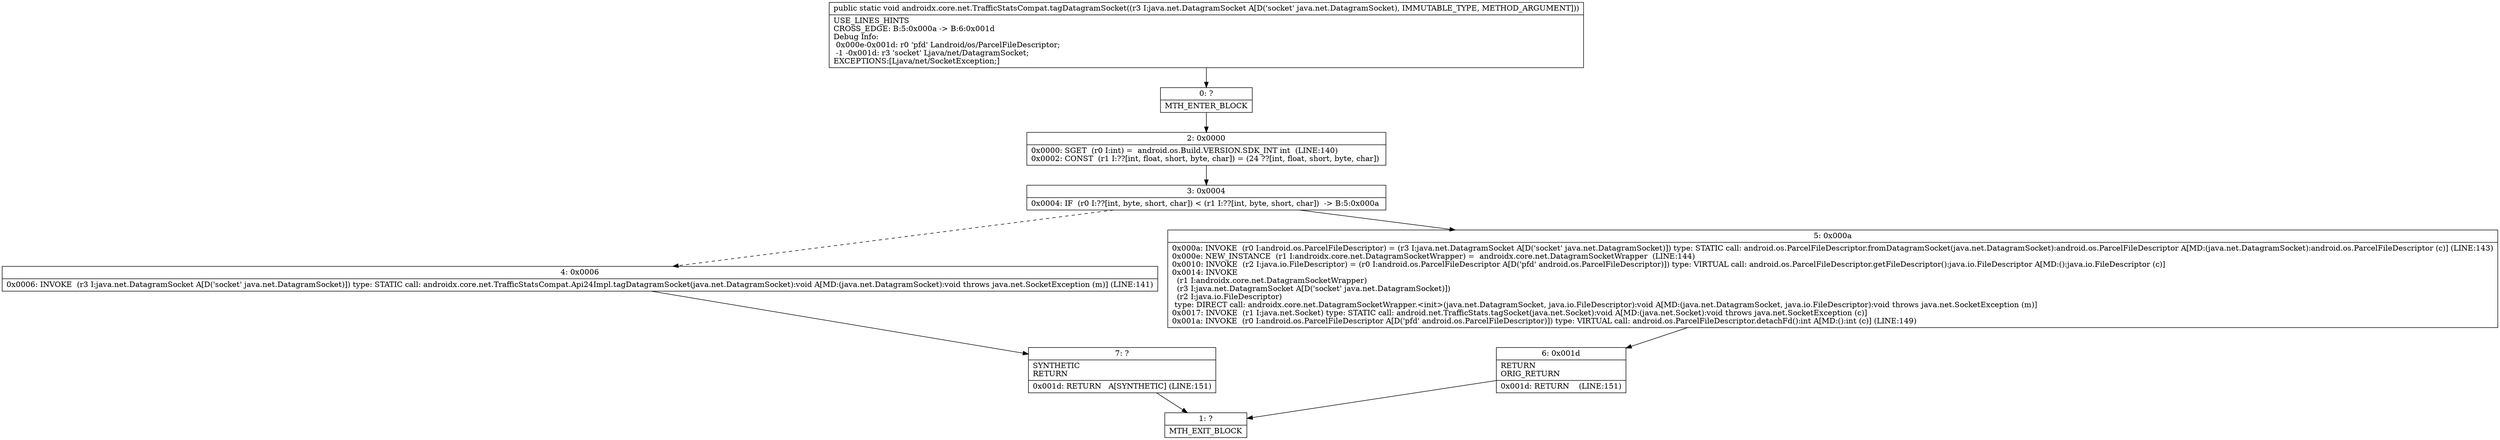 digraph "CFG forandroidx.core.net.TrafficStatsCompat.tagDatagramSocket(Ljava\/net\/DatagramSocket;)V" {
Node_0 [shape=record,label="{0\:\ ?|MTH_ENTER_BLOCK\l}"];
Node_2 [shape=record,label="{2\:\ 0x0000|0x0000: SGET  (r0 I:int) =  android.os.Build.VERSION.SDK_INT int  (LINE:140)\l0x0002: CONST  (r1 I:??[int, float, short, byte, char]) = (24 ??[int, float, short, byte, char]) \l}"];
Node_3 [shape=record,label="{3\:\ 0x0004|0x0004: IF  (r0 I:??[int, byte, short, char]) \< (r1 I:??[int, byte, short, char])  \-\> B:5:0x000a \l}"];
Node_4 [shape=record,label="{4\:\ 0x0006|0x0006: INVOKE  (r3 I:java.net.DatagramSocket A[D('socket' java.net.DatagramSocket)]) type: STATIC call: androidx.core.net.TrafficStatsCompat.Api24Impl.tagDatagramSocket(java.net.DatagramSocket):void A[MD:(java.net.DatagramSocket):void throws java.net.SocketException (m)] (LINE:141)\l}"];
Node_7 [shape=record,label="{7\:\ ?|SYNTHETIC\lRETURN\l|0x001d: RETURN   A[SYNTHETIC] (LINE:151)\l}"];
Node_1 [shape=record,label="{1\:\ ?|MTH_EXIT_BLOCK\l}"];
Node_5 [shape=record,label="{5\:\ 0x000a|0x000a: INVOKE  (r0 I:android.os.ParcelFileDescriptor) = (r3 I:java.net.DatagramSocket A[D('socket' java.net.DatagramSocket)]) type: STATIC call: android.os.ParcelFileDescriptor.fromDatagramSocket(java.net.DatagramSocket):android.os.ParcelFileDescriptor A[MD:(java.net.DatagramSocket):android.os.ParcelFileDescriptor (c)] (LINE:143)\l0x000e: NEW_INSTANCE  (r1 I:androidx.core.net.DatagramSocketWrapper) =  androidx.core.net.DatagramSocketWrapper  (LINE:144)\l0x0010: INVOKE  (r2 I:java.io.FileDescriptor) = (r0 I:android.os.ParcelFileDescriptor A[D('pfd' android.os.ParcelFileDescriptor)]) type: VIRTUAL call: android.os.ParcelFileDescriptor.getFileDescriptor():java.io.FileDescriptor A[MD:():java.io.FileDescriptor (c)]\l0x0014: INVOKE  \l  (r1 I:androidx.core.net.DatagramSocketWrapper)\l  (r3 I:java.net.DatagramSocket A[D('socket' java.net.DatagramSocket)])\l  (r2 I:java.io.FileDescriptor)\l type: DIRECT call: androidx.core.net.DatagramSocketWrapper.\<init\>(java.net.DatagramSocket, java.io.FileDescriptor):void A[MD:(java.net.DatagramSocket, java.io.FileDescriptor):void throws java.net.SocketException (m)]\l0x0017: INVOKE  (r1 I:java.net.Socket) type: STATIC call: android.net.TrafficStats.tagSocket(java.net.Socket):void A[MD:(java.net.Socket):void throws java.net.SocketException (c)]\l0x001a: INVOKE  (r0 I:android.os.ParcelFileDescriptor A[D('pfd' android.os.ParcelFileDescriptor)]) type: VIRTUAL call: android.os.ParcelFileDescriptor.detachFd():int A[MD:():int (c)] (LINE:149)\l}"];
Node_6 [shape=record,label="{6\:\ 0x001d|RETURN\lORIG_RETURN\l|0x001d: RETURN    (LINE:151)\l}"];
MethodNode[shape=record,label="{public static void androidx.core.net.TrafficStatsCompat.tagDatagramSocket((r3 I:java.net.DatagramSocket A[D('socket' java.net.DatagramSocket), IMMUTABLE_TYPE, METHOD_ARGUMENT]))  | USE_LINES_HINTS\lCROSS_EDGE: B:5:0x000a \-\> B:6:0x001d\lDebug Info:\l  0x000e\-0x001d: r0 'pfd' Landroid\/os\/ParcelFileDescriptor;\l  \-1 \-0x001d: r3 'socket' Ljava\/net\/DatagramSocket;\lEXCEPTIONS:[Ljava\/net\/SocketException;]\l}"];
MethodNode -> Node_0;Node_0 -> Node_2;
Node_2 -> Node_3;
Node_3 -> Node_4[style=dashed];
Node_3 -> Node_5;
Node_4 -> Node_7;
Node_7 -> Node_1;
Node_5 -> Node_6;
Node_6 -> Node_1;
}


